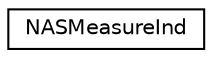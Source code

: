 digraph "Graphical Class Hierarchy"
{
 // LATEX_PDF_SIZE
  edge [fontname="Helvetica",fontsize="10",labelfontname="Helvetica",labelfontsize="10"];
  node [fontname="Helvetica",fontsize="10",shape=record];
  rankdir="LR";
  Node0 [label="NASMeasureInd",height=0.2,width=0.4,color="black", fillcolor="white", style="filled",URL="$structNASMeasureInd.html",tooltip=" "];
}
